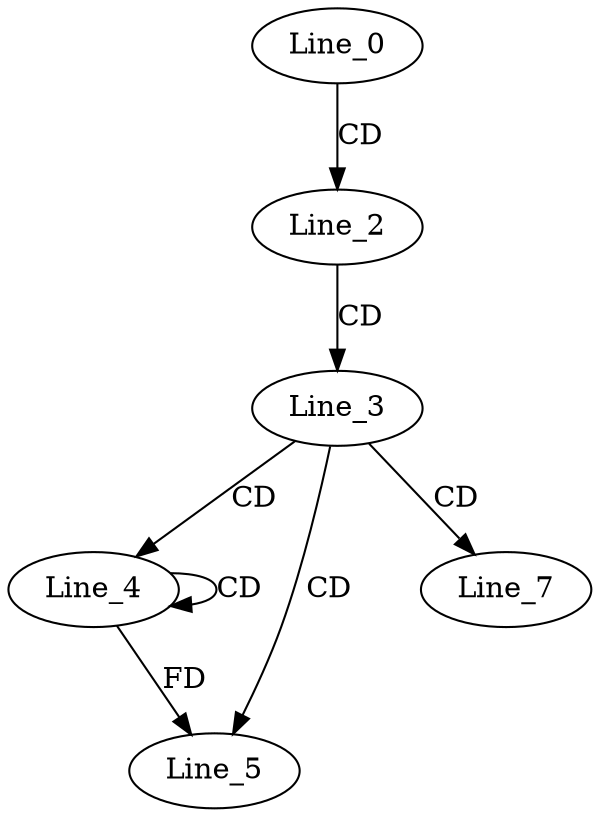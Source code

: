 digraph G {
  Line_0;
  Line_2;
  Line_3;
  Line_4;
  Line_4;
  Line_5;
  Line_7;
  Line_0 -> Line_2 [ label="CD" ];
  Line_2 -> Line_3 [ label="CD" ];
  Line_3 -> Line_4 [ label="CD" ];
  Line_4 -> Line_4 [ label="CD" ];
  Line_3 -> Line_5 [ label="CD" ];
  Line_4 -> Line_5 [ label="FD" ];
  Line_3 -> Line_7 [ label="CD" ];
}
